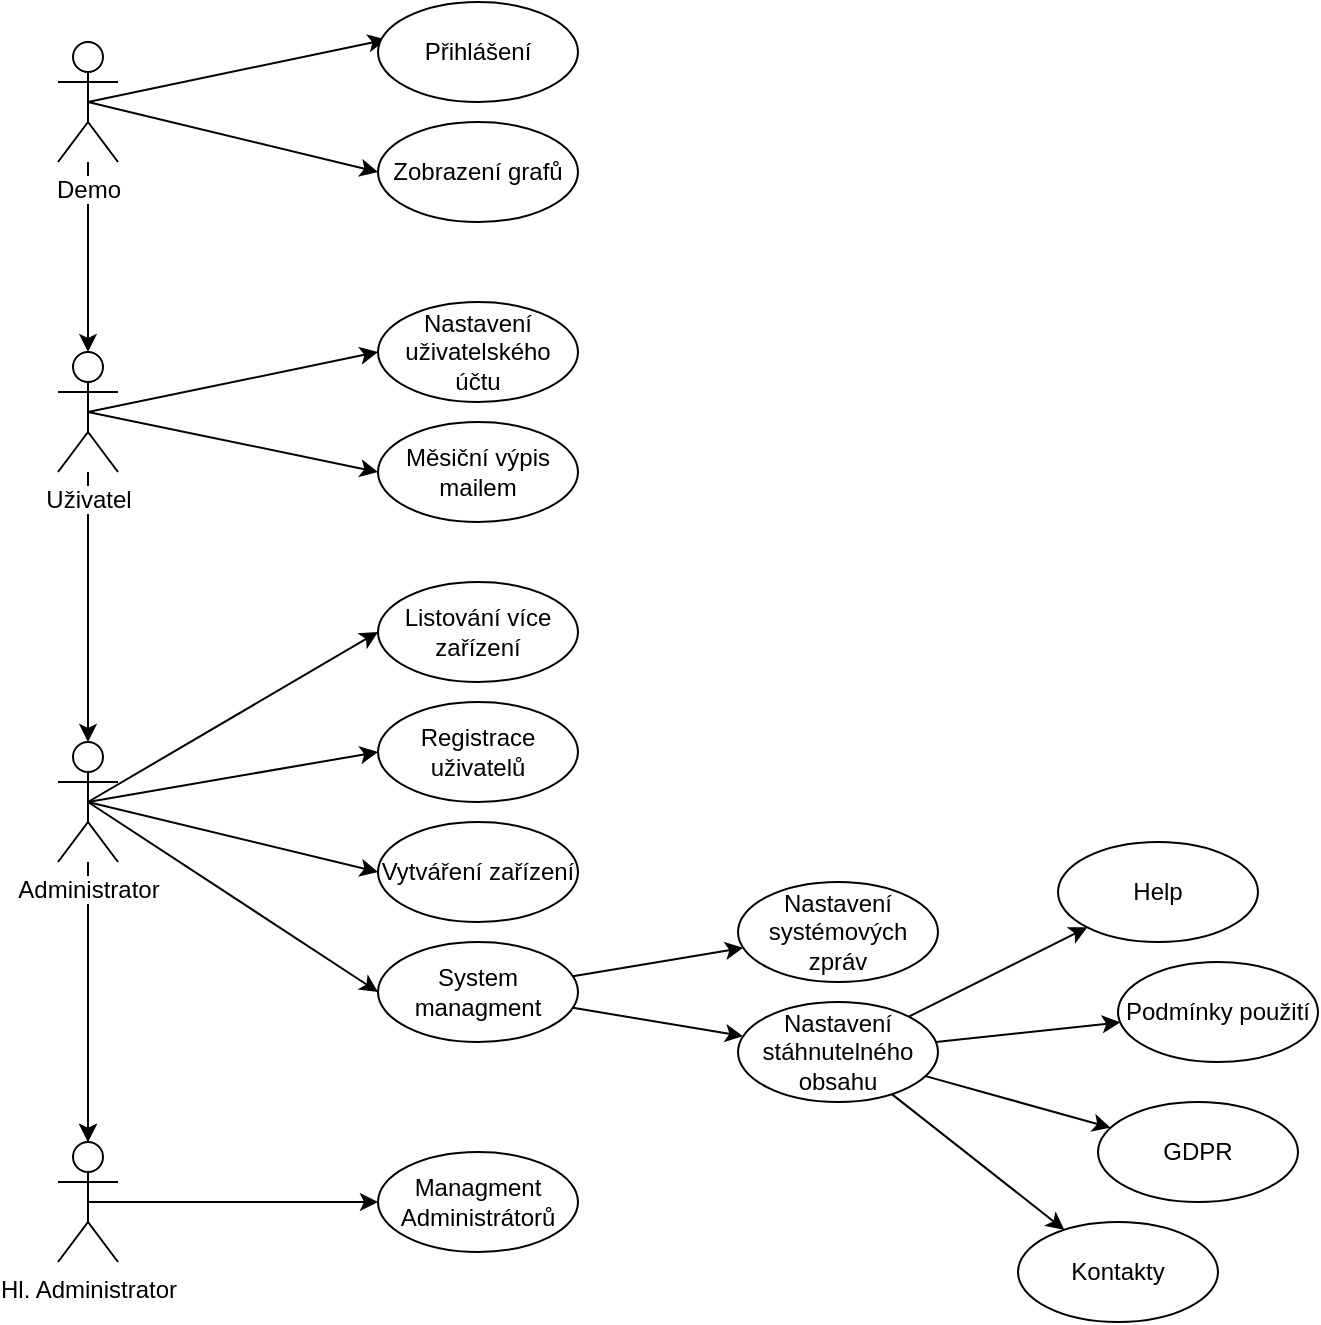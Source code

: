 <mxfile version="12.7.8" type="device"><diagram id="9XwXIIm0fA-cAWWzmp3K" name="Page-1"><mxGraphModel dx="998" dy="548" grid="1" gridSize="10" guides="1" tooltips="1" connect="1" arrows="1" fold="1" page="1" pageScale="1" pageWidth="827" pageHeight="1169" math="0" shadow="0"><root><mxCell id="0"/><mxCell id="1" parent="0"/><mxCell id="637iqbj4SrQHj4lD4Fyg-5" value="" style="edgeStyle=orthogonalEdgeStyle;rounded=0;orthogonalLoop=1;jettySize=auto;html=1;" parent="1" source="637iqbj4SrQHj4lD4Fyg-2" target="637iqbj4SrQHj4lD4Fyg-4" edge="1"><mxGeometry relative="1" as="geometry"/></mxCell><mxCell id="0Iw8NoKdp6lCUc6Xxs5r-20" style="edgeStyle=none;rounded=0;orthogonalLoop=1;jettySize=auto;html=1;exitX=0.5;exitY=0.5;exitDx=0;exitDy=0;exitPerimeter=0;entryX=0;entryY=0.5;entryDx=0;entryDy=0;" edge="1" parent="1" source="637iqbj4SrQHj4lD4Fyg-2" target="637iqbj4SrQHj4lD4Fyg-16"><mxGeometry relative="1" as="geometry"/></mxCell><mxCell id="0Iw8NoKdp6lCUc6Xxs5r-21" style="edgeStyle=none;rounded=0;orthogonalLoop=1;jettySize=auto;html=1;exitX=0.5;exitY=0.5;exitDx=0;exitDy=0;exitPerimeter=0;entryX=0.04;entryY=0.376;entryDx=0;entryDy=0;entryPerimeter=0;" edge="1" parent="1" source="637iqbj4SrQHj4lD4Fyg-2" target="637iqbj4SrQHj4lD4Fyg-12"><mxGeometry relative="1" as="geometry"/></mxCell><mxCell id="637iqbj4SrQHj4lD4Fyg-2" value="Demo" style="shape=umlActor;verticalLabelPosition=bottom;labelBackgroundColor=#ffffff;verticalAlign=top;html=1;outlineConnect=0;" parent="1" vertex="1"><mxGeometry x="130" y="50" width="30" height="60" as="geometry"/></mxCell><mxCell id="637iqbj4SrQHj4lD4Fyg-7" value="" style="edgeStyle=orthogonalEdgeStyle;rounded=0;orthogonalLoop=1;jettySize=auto;html=1;" parent="1" source="637iqbj4SrQHj4lD4Fyg-4" target="637iqbj4SrQHj4lD4Fyg-6" edge="1"><mxGeometry relative="1" as="geometry"/></mxCell><mxCell id="0Iw8NoKdp6lCUc6Xxs5r-18" style="edgeStyle=none;rounded=0;orthogonalLoop=1;jettySize=auto;html=1;exitX=0.5;exitY=0.5;exitDx=0;exitDy=0;exitPerimeter=0;entryX=0;entryY=0.5;entryDx=0;entryDy=0;" edge="1" parent="1" source="637iqbj4SrQHj4lD4Fyg-4" target="0Iw8NoKdp6lCUc6Xxs5r-3"><mxGeometry relative="1" as="geometry"/></mxCell><mxCell id="0Iw8NoKdp6lCUc6Xxs5r-19" style="edgeStyle=none;rounded=0;orthogonalLoop=1;jettySize=auto;html=1;exitX=0.5;exitY=0.5;exitDx=0;exitDy=0;exitPerimeter=0;entryX=0;entryY=0.5;entryDx=0;entryDy=0;" edge="1" parent="1" source="637iqbj4SrQHj4lD4Fyg-4" target="0Iw8NoKdp6lCUc6Xxs5r-2"><mxGeometry relative="1" as="geometry"/></mxCell><mxCell id="637iqbj4SrQHj4lD4Fyg-4" value="Uživatel" style="shape=umlActor;verticalLabelPosition=bottom;labelBackgroundColor=#ffffff;verticalAlign=top;html=1;outlineConnect=0;" parent="1" vertex="1"><mxGeometry x="130" y="205" width="30" height="60" as="geometry"/></mxCell><mxCell id="637iqbj4SrQHj4lD4Fyg-9" value="" style="edgeStyle=orthogonalEdgeStyle;rounded=0;orthogonalLoop=1;jettySize=auto;html=1;" parent="1" source="637iqbj4SrQHj4lD4Fyg-6" target="637iqbj4SrQHj4lD4Fyg-8" edge="1"><mxGeometry relative="1" as="geometry"/></mxCell><mxCell id="637iqbj4SrQHj4lD4Fyg-10" value="" style="edgeStyle=orthogonalEdgeStyle;rounded=0;orthogonalLoop=1;jettySize=auto;html=1;" parent="1" source="637iqbj4SrQHj4lD4Fyg-6" target="637iqbj4SrQHj4lD4Fyg-8" edge="1"><mxGeometry relative="1" as="geometry"/></mxCell><mxCell id="0Iw8NoKdp6lCUc6Xxs5r-14" style="rounded=0;orthogonalLoop=1;jettySize=auto;html=1;exitX=0.5;exitY=0.5;exitDx=0;exitDy=0;exitPerimeter=0;entryX=0;entryY=0.5;entryDx=0;entryDy=0;" edge="1" parent="1" source="637iqbj4SrQHj4lD4Fyg-6" target="0Iw8NoKdp6lCUc6Xxs5r-7"><mxGeometry relative="1" as="geometry"><mxPoint x="210" y="500" as="targetPoint"/></mxGeometry></mxCell><mxCell id="0Iw8NoKdp6lCUc6Xxs5r-15" style="edgeStyle=none;rounded=0;orthogonalLoop=1;jettySize=auto;html=1;exitX=0.5;exitY=0.5;exitDx=0;exitDy=0;exitPerimeter=0;entryX=0;entryY=0.5;entryDx=0;entryDy=0;" edge="1" parent="1" source="637iqbj4SrQHj4lD4Fyg-6" target="0Iw8NoKdp6lCUc6Xxs5r-6"><mxGeometry relative="1" as="geometry"/></mxCell><mxCell id="0Iw8NoKdp6lCUc6Xxs5r-16" style="edgeStyle=none;rounded=0;orthogonalLoop=1;jettySize=auto;html=1;exitX=0.5;exitY=0.5;exitDx=0;exitDy=0;exitPerimeter=0;entryX=0;entryY=0.5;entryDx=0;entryDy=0;" edge="1" parent="1" source="637iqbj4SrQHj4lD4Fyg-6" target="0Iw8NoKdp6lCUc6Xxs5r-5"><mxGeometry relative="1" as="geometry"/></mxCell><mxCell id="0Iw8NoKdp6lCUc6Xxs5r-17" style="edgeStyle=none;rounded=0;orthogonalLoop=1;jettySize=auto;html=1;exitX=0.5;exitY=0.5;exitDx=0;exitDy=0;exitPerimeter=0;entryX=0;entryY=0.5;entryDx=0;entryDy=0;" edge="1" parent="1" source="637iqbj4SrQHj4lD4Fyg-6" target="0Iw8NoKdp6lCUc6Xxs5r-4"><mxGeometry relative="1" as="geometry"/></mxCell><mxCell id="637iqbj4SrQHj4lD4Fyg-6" value="Administrator" style="shape=umlActor;verticalLabelPosition=bottom;labelBackgroundColor=#ffffff;verticalAlign=top;html=1;outlineConnect=0;" parent="1" vertex="1"><mxGeometry x="130" y="400" width="30" height="60" as="geometry"/></mxCell><mxCell id="0Iw8NoKdp6lCUc6Xxs5r-12" style="edgeStyle=orthogonalEdgeStyle;rounded=0;orthogonalLoop=1;jettySize=auto;html=1;exitX=0.5;exitY=0.5;exitDx=0;exitDy=0;exitPerimeter=0;entryX=0;entryY=0.5;entryDx=0;entryDy=0;" edge="1" parent="1" source="637iqbj4SrQHj4lD4Fyg-8" target="0Iw8NoKdp6lCUc6Xxs5r-11"><mxGeometry relative="1" as="geometry"/></mxCell><mxCell id="637iqbj4SrQHj4lD4Fyg-8" value="Hl. Administrator" style="shape=umlActor;verticalLabelPosition=bottom;labelBackgroundColor=#ffffff;verticalAlign=top;html=1;outlineConnect=0;" parent="1" vertex="1"><mxGeometry x="130" y="600" width="30" height="60" as="geometry"/></mxCell><mxCell id="637iqbj4SrQHj4lD4Fyg-12" value="Přihlášení" style="ellipse;whiteSpace=wrap;html=1;" parent="1" vertex="1"><mxGeometry x="290" y="30" width="100" height="50" as="geometry"/></mxCell><mxCell id="637iqbj4SrQHj4lD4Fyg-16" value="Zobrazení grafů" style="ellipse;whiteSpace=wrap;html=1;" parent="1" vertex="1"><mxGeometry x="290" y="90" width="100" height="50" as="geometry"/></mxCell><mxCell id="0Iw8NoKdp6lCUc6Xxs5r-2" value="Nastavení uživatelského účtu" style="ellipse;whiteSpace=wrap;html=1;" vertex="1" parent="1"><mxGeometry x="290" y="180" width="100" height="50" as="geometry"/></mxCell><mxCell id="0Iw8NoKdp6lCUc6Xxs5r-3" value="Měsiční výpis mailem" style="ellipse;whiteSpace=wrap;html=1;" vertex="1" parent="1"><mxGeometry x="290" y="240" width="100" height="50" as="geometry"/></mxCell><mxCell id="0Iw8NoKdp6lCUc6Xxs5r-4" value="Listování více zařízení" style="ellipse;whiteSpace=wrap;html=1;" vertex="1" parent="1"><mxGeometry x="290" y="320" width="100" height="50" as="geometry"/></mxCell><mxCell id="0Iw8NoKdp6lCUc6Xxs5r-5" value="Registrace uživatelů" style="ellipse;whiteSpace=wrap;html=1;" vertex="1" parent="1"><mxGeometry x="290" y="380" width="100" height="50" as="geometry"/></mxCell><mxCell id="0Iw8NoKdp6lCUc6Xxs5r-6" value="Vytváření zařízení" style="ellipse;whiteSpace=wrap;html=1;" vertex="1" parent="1"><mxGeometry x="290" y="440" width="100" height="50" as="geometry"/></mxCell><mxCell id="0Iw8NoKdp6lCUc6Xxs5r-23" value="" style="edgeStyle=none;rounded=0;orthogonalLoop=1;jettySize=auto;html=1;" edge="1" parent="1" source="0Iw8NoKdp6lCUc6Xxs5r-7" target="0Iw8NoKdp6lCUc6Xxs5r-22"><mxGeometry relative="1" as="geometry"/></mxCell><mxCell id="0Iw8NoKdp6lCUc6Xxs5r-25" value="" style="edgeStyle=none;rounded=0;orthogonalLoop=1;jettySize=auto;html=1;" edge="1" parent="1" source="0Iw8NoKdp6lCUc6Xxs5r-7" target="0Iw8NoKdp6lCUc6Xxs5r-24"><mxGeometry relative="1" as="geometry"/></mxCell><mxCell id="0Iw8NoKdp6lCUc6Xxs5r-7" value="System managment" style="ellipse;whiteSpace=wrap;html=1;" vertex="1" parent="1"><mxGeometry x="290" y="500" width="100" height="50" as="geometry"/></mxCell><mxCell id="0Iw8NoKdp6lCUc6Xxs5r-27" value="" style="edgeStyle=none;rounded=0;orthogonalLoop=1;jettySize=auto;html=1;" edge="1" parent="1" source="0Iw8NoKdp6lCUc6Xxs5r-24" target="0Iw8NoKdp6lCUc6Xxs5r-26"><mxGeometry relative="1" as="geometry"/></mxCell><mxCell id="0Iw8NoKdp6lCUc6Xxs5r-31" value="" style="edgeStyle=none;rounded=0;orthogonalLoop=1;jettySize=auto;html=1;" edge="1" parent="1" source="0Iw8NoKdp6lCUc6Xxs5r-24" target="0Iw8NoKdp6lCUc6Xxs5r-30"><mxGeometry relative="1" as="geometry"/></mxCell><mxCell id="0Iw8NoKdp6lCUc6Xxs5r-33" value="" style="edgeStyle=none;rounded=0;orthogonalLoop=1;jettySize=auto;html=1;" edge="1" parent="1" source="0Iw8NoKdp6lCUc6Xxs5r-24" target="0Iw8NoKdp6lCUc6Xxs5r-32"><mxGeometry relative="1" as="geometry"/></mxCell><mxCell id="0Iw8NoKdp6lCUc6Xxs5r-35" value="" style="edgeStyle=none;rounded=0;orthogonalLoop=1;jettySize=auto;html=1;" edge="1" parent="1" source="0Iw8NoKdp6lCUc6Xxs5r-24" target="0Iw8NoKdp6lCUc6Xxs5r-34"><mxGeometry relative="1" as="geometry"/></mxCell><mxCell id="0Iw8NoKdp6lCUc6Xxs5r-24" value="Nastavení stáhnutelného obsahu" style="ellipse;whiteSpace=wrap;html=1;" vertex="1" parent="1"><mxGeometry x="470" y="530" width="100" height="50" as="geometry"/></mxCell><mxCell id="0Iw8NoKdp6lCUc6Xxs5r-34" value="Podmínky použití" style="ellipse;whiteSpace=wrap;html=1;" vertex="1" parent="1"><mxGeometry x="660" y="510" width="100" height="50" as="geometry"/></mxCell><mxCell id="0Iw8NoKdp6lCUc6Xxs5r-32" value="Kontakty" style="ellipse;whiteSpace=wrap;html=1;" vertex="1" parent="1"><mxGeometry x="610" y="640" width="100" height="50" as="geometry"/></mxCell><mxCell id="0Iw8NoKdp6lCUc6Xxs5r-30" value="Help" style="ellipse;whiteSpace=wrap;html=1;" vertex="1" parent="1"><mxGeometry x="630" y="450" width="100" height="50" as="geometry"/></mxCell><mxCell id="0Iw8NoKdp6lCUc6Xxs5r-26" value="GDPR" style="ellipse;whiteSpace=wrap;html=1;" vertex="1" parent="1"><mxGeometry x="650" y="580" width="100" height="50" as="geometry"/></mxCell><mxCell id="0Iw8NoKdp6lCUc6Xxs5r-22" value="Nastavení systémových zpráv" style="ellipse;whiteSpace=wrap;html=1;" vertex="1" parent="1"><mxGeometry x="470" y="470" width="100" height="50" as="geometry"/></mxCell><mxCell id="0Iw8NoKdp6lCUc6Xxs5r-11" value="Managment Administrátorů" style="ellipse;whiteSpace=wrap;html=1;" vertex="1" parent="1"><mxGeometry x="290" y="605" width="100" height="50" as="geometry"/></mxCell></root></mxGraphModel></diagram></mxfile>